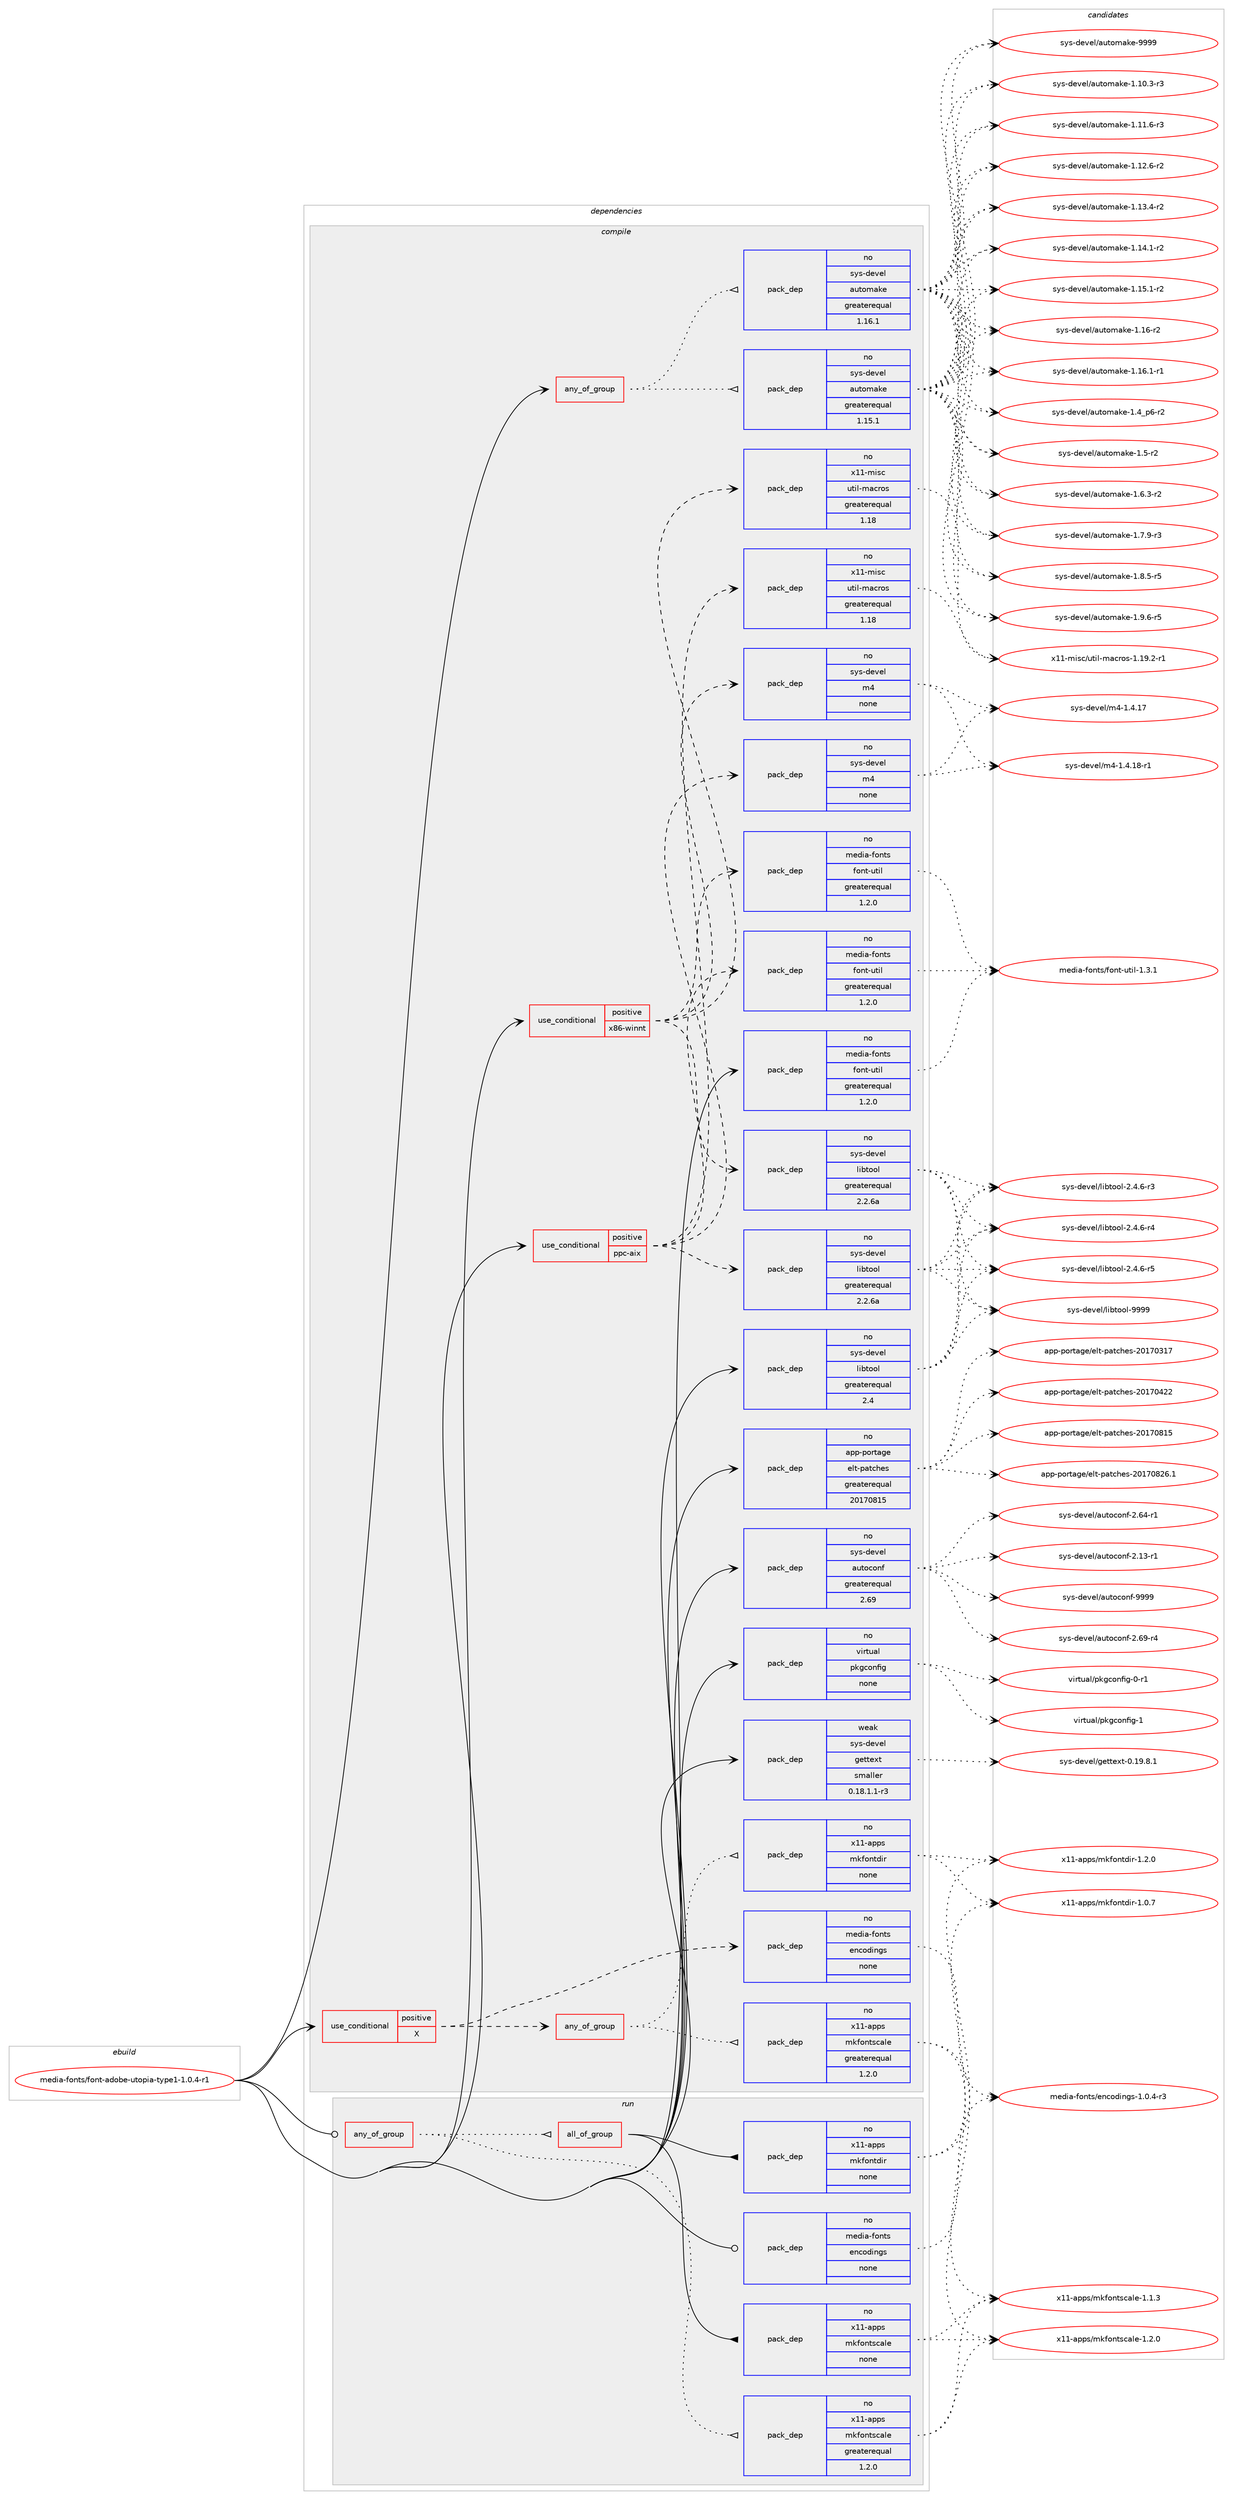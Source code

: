 digraph prolog {

# *************
# Graph options
# *************

newrank=true;
concentrate=true;
compound=true;
graph [rankdir=LR,fontname=Helvetica,fontsize=10,ranksep=1.5];#, ranksep=2.5, nodesep=0.2];
edge  [arrowhead=vee];
node  [fontname=Helvetica,fontsize=10];

# **********
# The ebuild
# **********

subgraph cluster_leftcol {
color=gray;
rank=same;
label=<<i>ebuild</i>>;
id [label="media-fonts/font-adobe-utopia-type1-1.0.4-r1", color=red, width=4, href="../media-fonts/font-adobe-utopia-type1-1.0.4-r1.svg"];
}

# ****************
# The dependencies
# ****************

subgraph cluster_midcol {
color=gray;
label=<<i>dependencies</i>>;
subgraph cluster_compile {
fillcolor="#eeeeee";
style=filled;
label=<<i>compile</i>>;
subgraph any24589 {
dependency1599141 [label=<<TABLE BORDER="0" CELLBORDER="1" CELLSPACING="0" CELLPADDING="4"><TR><TD CELLPADDING="10">any_of_group</TD></TR></TABLE>>, shape=none, color=red];subgraph pack1142308 {
dependency1599142 [label=<<TABLE BORDER="0" CELLBORDER="1" CELLSPACING="0" CELLPADDING="4" WIDTH="220"><TR><TD ROWSPAN="6" CELLPADDING="30">pack_dep</TD></TR><TR><TD WIDTH="110">no</TD></TR><TR><TD>sys-devel</TD></TR><TR><TD>automake</TD></TR><TR><TD>greaterequal</TD></TR><TR><TD>1.16.1</TD></TR></TABLE>>, shape=none, color=blue];
}
dependency1599141:e -> dependency1599142:w [weight=20,style="dotted",arrowhead="oinv"];
subgraph pack1142309 {
dependency1599143 [label=<<TABLE BORDER="0" CELLBORDER="1" CELLSPACING="0" CELLPADDING="4" WIDTH="220"><TR><TD ROWSPAN="6" CELLPADDING="30">pack_dep</TD></TR><TR><TD WIDTH="110">no</TD></TR><TR><TD>sys-devel</TD></TR><TR><TD>automake</TD></TR><TR><TD>greaterequal</TD></TR><TR><TD>1.15.1</TD></TR></TABLE>>, shape=none, color=blue];
}
dependency1599141:e -> dependency1599143:w [weight=20,style="dotted",arrowhead="oinv"];
}
id:e -> dependency1599141:w [weight=20,style="solid",arrowhead="vee"];
subgraph cond431594 {
dependency1599144 [label=<<TABLE BORDER="0" CELLBORDER="1" CELLSPACING="0" CELLPADDING="4"><TR><TD ROWSPAN="3" CELLPADDING="10">use_conditional</TD></TR><TR><TD>positive</TD></TR><TR><TD>X</TD></TR></TABLE>>, shape=none, color=red];
subgraph any24590 {
dependency1599145 [label=<<TABLE BORDER="0" CELLBORDER="1" CELLSPACING="0" CELLPADDING="4"><TR><TD CELLPADDING="10">any_of_group</TD></TR></TABLE>>, shape=none, color=red];subgraph pack1142310 {
dependency1599146 [label=<<TABLE BORDER="0" CELLBORDER="1" CELLSPACING="0" CELLPADDING="4" WIDTH="220"><TR><TD ROWSPAN="6" CELLPADDING="30">pack_dep</TD></TR><TR><TD WIDTH="110">no</TD></TR><TR><TD>x11-apps</TD></TR><TR><TD>mkfontscale</TD></TR><TR><TD>greaterequal</TD></TR><TR><TD>1.2.0</TD></TR></TABLE>>, shape=none, color=blue];
}
dependency1599145:e -> dependency1599146:w [weight=20,style="dotted",arrowhead="oinv"];
subgraph pack1142311 {
dependency1599147 [label=<<TABLE BORDER="0" CELLBORDER="1" CELLSPACING="0" CELLPADDING="4" WIDTH="220"><TR><TD ROWSPAN="6" CELLPADDING="30">pack_dep</TD></TR><TR><TD WIDTH="110">no</TD></TR><TR><TD>x11-apps</TD></TR><TR><TD>mkfontdir</TD></TR><TR><TD>none</TD></TR><TR><TD></TD></TR></TABLE>>, shape=none, color=blue];
}
dependency1599145:e -> dependency1599147:w [weight=20,style="dotted",arrowhead="oinv"];
}
dependency1599144:e -> dependency1599145:w [weight=20,style="dashed",arrowhead="vee"];
subgraph pack1142312 {
dependency1599148 [label=<<TABLE BORDER="0" CELLBORDER="1" CELLSPACING="0" CELLPADDING="4" WIDTH="220"><TR><TD ROWSPAN="6" CELLPADDING="30">pack_dep</TD></TR><TR><TD WIDTH="110">no</TD></TR><TR><TD>media-fonts</TD></TR><TR><TD>encodings</TD></TR><TR><TD>none</TD></TR><TR><TD></TD></TR></TABLE>>, shape=none, color=blue];
}
dependency1599144:e -> dependency1599148:w [weight=20,style="dashed",arrowhead="vee"];
}
id:e -> dependency1599144:w [weight=20,style="solid",arrowhead="vee"];
subgraph cond431595 {
dependency1599149 [label=<<TABLE BORDER="0" CELLBORDER="1" CELLSPACING="0" CELLPADDING="4"><TR><TD ROWSPAN="3" CELLPADDING="10">use_conditional</TD></TR><TR><TD>positive</TD></TR><TR><TD>ppc-aix</TD></TR></TABLE>>, shape=none, color=red];
subgraph pack1142313 {
dependency1599150 [label=<<TABLE BORDER="0" CELLBORDER="1" CELLSPACING="0" CELLPADDING="4" WIDTH="220"><TR><TD ROWSPAN="6" CELLPADDING="30">pack_dep</TD></TR><TR><TD WIDTH="110">no</TD></TR><TR><TD>sys-devel</TD></TR><TR><TD>libtool</TD></TR><TR><TD>greaterequal</TD></TR><TR><TD>2.2.6a</TD></TR></TABLE>>, shape=none, color=blue];
}
dependency1599149:e -> dependency1599150:w [weight=20,style="dashed",arrowhead="vee"];
subgraph pack1142314 {
dependency1599151 [label=<<TABLE BORDER="0" CELLBORDER="1" CELLSPACING="0" CELLPADDING="4" WIDTH="220"><TR><TD ROWSPAN="6" CELLPADDING="30">pack_dep</TD></TR><TR><TD WIDTH="110">no</TD></TR><TR><TD>sys-devel</TD></TR><TR><TD>m4</TD></TR><TR><TD>none</TD></TR><TR><TD></TD></TR></TABLE>>, shape=none, color=blue];
}
dependency1599149:e -> dependency1599151:w [weight=20,style="dashed",arrowhead="vee"];
subgraph pack1142315 {
dependency1599152 [label=<<TABLE BORDER="0" CELLBORDER="1" CELLSPACING="0" CELLPADDING="4" WIDTH="220"><TR><TD ROWSPAN="6" CELLPADDING="30">pack_dep</TD></TR><TR><TD WIDTH="110">no</TD></TR><TR><TD>x11-misc</TD></TR><TR><TD>util-macros</TD></TR><TR><TD>greaterequal</TD></TR><TR><TD>1.18</TD></TR></TABLE>>, shape=none, color=blue];
}
dependency1599149:e -> dependency1599152:w [weight=20,style="dashed",arrowhead="vee"];
subgraph pack1142316 {
dependency1599153 [label=<<TABLE BORDER="0" CELLBORDER="1" CELLSPACING="0" CELLPADDING="4" WIDTH="220"><TR><TD ROWSPAN="6" CELLPADDING="30">pack_dep</TD></TR><TR><TD WIDTH="110">no</TD></TR><TR><TD>media-fonts</TD></TR><TR><TD>font-util</TD></TR><TR><TD>greaterequal</TD></TR><TR><TD>1.2.0</TD></TR></TABLE>>, shape=none, color=blue];
}
dependency1599149:e -> dependency1599153:w [weight=20,style="dashed",arrowhead="vee"];
}
id:e -> dependency1599149:w [weight=20,style="solid",arrowhead="vee"];
subgraph cond431596 {
dependency1599154 [label=<<TABLE BORDER="0" CELLBORDER="1" CELLSPACING="0" CELLPADDING="4"><TR><TD ROWSPAN="3" CELLPADDING="10">use_conditional</TD></TR><TR><TD>positive</TD></TR><TR><TD>x86-winnt</TD></TR></TABLE>>, shape=none, color=red];
subgraph pack1142317 {
dependency1599155 [label=<<TABLE BORDER="0" CELLBORDER="1" CELLSPACING="0" CELLPADDING="4" WIDTH="220"><TR><TD ROWSPAN="6" CELLPADDING="30">pack_dep</TD></TR><TR><TD WIDTH="110">no</TD></TR><TR><TD>sys-devel</TD></TR><TR><TD>libtool</TD></TR><TR><TD>greaterequal</TD></TR><TR><TD>2.2.6a</TD></TR></TABLE>>, shape=none, color=blue];
}
dependency1599154:e -> dependency1599155:w [weight=20,style="dashed",arrowhead="vee"];
subgraph pack1142318 {
dependency1599156 [label=<<TABLE BORDER="0" CELLBORDER="1" CELLSPACING="0" CELLPADDING="4" WIDTH="220"><TR><TD ROWSPAN="6" CELLPADDING="30">pack_dep</TD></TR><TR><TD WIDTH="110">no</TD></TR><TR><TD>sys-devel</TD></TR><TR><TD>m4</TD></TR><TR><TD>none</TD></TR><TR><TD></TD></TR></TABLE>>, shape=none, color=blue];
}
dependency1599154:e -> dependency1599156:w [weight=20,style="dashed",arrowhead="vee"];
subgraph pack1142319 {
dependency1599157 [label=<<TABLE BORDER="0" CELLBORDER="1" CELLSPACING="0" CELLPADDING="4" WIDTH="220"><TR><TD ROWSPAN="6" CELLPADDING="30">pack_dep</TD></TR><TR><TD WIDTH="110">no</TD></TR><TR><TD>x11-misc</TD></TR><TR><TD>util-macros</TD></TR><TR><TD>greaterequal</TD></TR><TR><TD>1.18</TD></TR></TABLE>>, shape=none, color=blue];
}
dependency1599154:e -> dependency1599157:w [weight=20,style="dashed",arrowhead="vee"];
subgraph pack1142320 {
dependency1599158 [label=<<TABLE BORDER="0" CELLBORDER="1" CELLSPACING="0" CELLPADDING="4" WIDTH="220"><TR><TD ROWSPAN="6" CELLPADDING="30">pack_dep</TD></TR><TR><TD WIDTH="110">no</TD></TR><TR><TD>media-fonts</TD></TR><TR><TD>font-util</TD></TR><TR><TD>greaterequal</TD></TR><TR><TD>1.2.0</TD></TR></TABLE>>, shape=none, color=blue];
}
dependency1599154:e -> dependency1599158:w [weight=20,style="dashed",arrowhead="vee"];
}
id:e -> dependency1599154:w [weight=20,style="solid",arrowhead="vee"];
subgraph pack1142321 {
dependency1599159 [label=<<TABLE BORDER="0" CELLBORDER="1" CELLSPACING="0" CELLPADDING="4" WIDTH="220"><TR><TD ROWSPAN="6" CELLPADDING="30">pack_dep</TD></TR><TR><TD WIDTH="110">no</TD></TR><TR><TD>app-portage</TD></TR><TR><TD>elt-patches</TD></TR><TR><TD>greaterequal</TD></TR><TR><TD>20170815</TD></TR></TABLE>>, shape=none, color=blue];
}
id:e -> dependency1599159:w [weight=20,style="solid",arrowhead="vee"];
subgraph pack1142322 {
dependency1599160 [label=<<TABLE BORDER="0" CELLBORDER="1" CELLSPACING="0" CELLPADDING="4" WIDTH="220"><TR><TD ROWSPAN="6" CELLPADDING="30">pack_dep</TD></TR><TR><TD WIDTH="110">no</TD></TR><TR><TD>media-fonts</TD></TR><TR><TD>font-util</TD></TR><TR><TD>greaterequal</TD></TR><TR><TD>1.2.0</TD></TR></TABLE>>, shape=none, color=blue];
}
id:e -> dependency1599160:w [weight=20,style="solid",arrowhead="vee"];
subgraph pack1142323 {
dependency1599161 [label=<<TABLE BORDER="0" CELLBORDER="1" CELLSPACING="0" CELLPADDING="4" WIDTH="220"><TR><TD ROWSPAN="6" CELLPADDING="30">pack_dep</TD></TR><TR><TD WIDTH="110">no</TD></TR><TR><TD>sys-devel</TD></TR><TR><TD>autoconf</TD></TR><TR><TD>greaterequal</TD></TR><TR><TD>2.69</TD></TR></TABLE>>, shape=none, color=blue];
}
id:e -> dependency1599161:w [weight=20,style="solid",arrowhead="vee"];
subgraph pack1142324 {
dependency1599162 [label=<<TABLE BORDER="0" CELLBORDER="1" CELLSPACING="0" CELLPADDING="4" WIDTH="220"><TR><TD ROWSPAN="6" CELLPADDING="30">pack_dep</TD></TR><TR><TD WIDTH="110">no</TD></TR><TR><TD>sys-devel</TD></TR><TR><TD>libtool</TD></TR><TR><TD>greaterequal</TD></TR><TR><TD>2.4</TD></TR></TABLE>>, shape=none, color=blue];
}
id:e -> dependency1599162:w [weight=20,style="solid",arrowhead="vee"];
subgraph pack1142325 {
dependency1599163 [label=<<TABLE BORDER="0" CELLBORDER="1" CELLSPACING="0" CELLPADDING="4" WIDTH="220"><TR><TD ROWSPAN="6" CELLPADDING="30">pack_dep</TD></TR><TR><TD WIDTH="110">no</TD></TR><TR><TD>virtual</TD></TR><TR><TD>pkgconfig</TD></TR><TR><TD>none</TD></TR><TR><TD></TD></TR></TABLE>>, shape=none, color=blue];
}
id:e -> dependency1599163:w [weight=20,style="solid",arrowhead="vee"];
subgraph pack1142326 {
dependency1599164 [label=<<TABLE BORDER="0" CELLBORDER="1" CELLSPACING="0" CELLPADDING="4" WIDTH="220"><TR><TD ROWSPAN="6" CELLPADDING="30">pack_dep</TD></TR><TR><TD WIDTH="110">weak</TD></TR><TR><TD>sys-devel</TD></TR><TR><TD>gettext</TD></TR><TR><TD>smaller</TD></TR><TR><TD>0.18.1.1-r3</TD></TR></TABLE>>, shape=none, color=blue];
}
id:e -> dependency1599164:w [weight=20,style="solid",arrowhead="vee"];
}
subgraph cluster_compileandrun {
fillcolor="#eeeeee";
style=filled;
label=<<i>compile and run</i>>;
}
subgraph cluster_run {
fillcolor="#eeeeee";
style=filled;
label=<<i>run</i>>;
subgraph any24591 {
dependency1599165 [label=<<TABLE BORDER="0" CELLBORDER="1" CELLSPACING="0" CELLPADDING="4"><TR><TD CELLPADDING="10">any_of_group</TD></TR></TABLE>>, shape=none, color=red];subgraph pack1142327 {
dependency1599166 [label=<<TABLE BORDER="0" CELLBORDER="1" CELLSPACING="0" CELLPADDING="4" WIDTH="220"><TR><TD ROWSPAN="6" CELLPADDING="30">pack_dep</TD></TR><TR><TD WIDTH="110">no</TD></TR><TR><TD>x11-apps</TD></TR><TR><TD>mkfontscale</TD></TR><TR><TD>greaterequal</TD></TR><TR><TD>1.2.0</TD></TR></TABLE>>, shape=none, color=blue];
}
dependency1599165:e -> dependency1599166:w [weight=20,style="dotted",arrowhead="oinv"];
subgraph all653 {
dependency1599167 [label=<<TABLE BORDER="0" CELLBORDER="1" CELLSPACING="0" CELLPADDING="4"><TR><TD CELLPADDING="10">all_of_group</TD></TR></TABLE>>, shape=none, color=red];subgraph pack1142328 {
dependency1599168 [label=<<TABLE BORDER="0" CELLBORDER="1" CELLSPACING="0" CELLPADDING="4" WIDTH="220"><TR><TD ROWSPAN="6" CELLPADDING="30">pack_dep</TD></TR><TR><TD WIDTH="110">no</TD></TR><TR><TD>x11-apps</TD></TR><TR><TD>mkfontscale</TD></TR><TR><TD>none</TD></TR><TR><TD></TD></TR></TABLE>>, shape=none, color=blue];
}
dependency1599167:e -> dependency1599168:w [weight=20,style="solid",arrowhead="inv"];
subgraph pack1142329 {
dependency1599169 [label=<<TABLE BORDER="0" CELLBORDER="1" CELLSPACING="0" CELLPADDING="4" WIDTH="220"><TR><TD ROWSPAN="6" CELLPADDING="30">pack_dep</TD></TR><TR><TD WIDTH="110">no</TD></TR><TR><TD>x11-apps</TD></TR><TR><TD>mkfontdir</TD></TR><TR><TD>none</TD></TR><TR><TD></TD></TR></TABLE>>, shape=none, color=blue];
}
dependency1599167:e -> dependency1599169:w [weight=20,style="solid",arrowhead="inv"];
}
dependency1599165:e -> dependency1599167:w [weight=20,style="dotted",arrowhead="oinv"];
}
id:e -> dependency1599165:w [weight=20,style="solid",arrowhead="odot"];
subgraph pack1142330 {
dependency1599170 [label=<<TABLE BORDER="0" CELLBORDER="1" CELLSPACING="0" CELLPADDING="4" WIDTH="220"><TR><TD ROWSPAN="6" CELLPADDING="30">pack_dep</TD></TR><TR><TD WIDTH="110">no</TD></TR><TR><TD>media-fonts</TD></TR><TR><TD>encodings</TD></TR><TR><TD>none</TD></TR><TR><TD></TD></TR></TABLE>>, shape=none, color=blue];
}
id:e -> dependency1599170:w [weight=20,style="solid",arrowhead="odot"];
}
}

# **************
# The candidates
# **************

subgraph cluster_choices {
rank=same;
color=gray;
label=<<i>candidates</i>>;

subgraph choice1142308 {
color=black;
nodesep=1;
choice11512111545100101118101108479711711611110997107101454946494846514511451 [label="sys-devel/automake-1.10.3-r3", color=red, width=4,href="../sys-devel/automake-1.10.3-r3.svg"];
choice11512111545100101118101108479711711611110997107101454946494946544511451 [label="sys-devel/automake-1.11.6-r3", color=red, width=4,href="../sys-devel/automake-1.11.6-r3.svg"];
choice11512111545100101118101108479711711611110997107101454946495046544511450 [label="sys-devel/automake-1.12.6-r2", color=red, width=4,href="../sys-devel/automake-1.12.6-r2.svg"];
choice11512111545100101118101108479711711611110997107101454946495146524511450 [label="sys-devel/automake-1.13.4-r2", color=red, width=4,href="../sys-devel/automake-1.13.4-r2.svg"];
choice11512111545100101118101108479711711611110997107101454946495246494511450 [label="sys-devel/automake-1.14.1-r2", color=red, width=4,href="../sys-devel/automake-1.14.1-r2.svg"];
choice11512111545100101118101108479711711611110997107101454946495346494511450 [label="sys-devel/automake-1.15.1-r2", color=red, width=4,href="../sys-devel/automake-1.15.1-r2.svg"];
choice1151211154510010111810110847971171161111099710710145494649544511450 [label="sys-devel/automake-1.16-r2", color=red, width=4,href="../sys-devel/automake-1.16-r2.svg"];
choice11512111545100101118101108479711711611110997107101454946495446494511449 [label="sys-devel/automake-1.16.1-r1", color=red, width=4,href="../sys-devel/automake-1.16.1-r1.svg"];
choice115121115451001011181011084797117116111109971071014549465295112544511450 [label="sys-devel/automake-1.4_p6-r2", color=red, width=4,href="../sys-devel/automake-1.4_p6-r2.svg"];
choice11512111545100101118101108479711711611110997107101454946534511450 [label="sys-devel/automake-1.5-r2", color=red, width=4,href="../sys-devel/automake-1.5-r2.svg"];
choice115121115451001011181011084797117116111109971071014549465446514511450 [label="sys-devel/automake-1.6.3-r2", color=red, width=4,href="../sys-devel/automake-1.6.3-r2.svg"];
choice115121115451001011181011084797117116111109971071014549465546574511451 [label="sys-devel/automake-1.7.9-r3", color=red, width=4,href="../sys-devel/automake-1.7.9-r3.svg"];
choice115121115451001011181011084797117116111109971071014549465646534511453 [label="sys-devel/automake-1.8.5-r5", color=red, width=4,href="../sys-devel/automake-1.8.5-r5.svg"];
choice115121115451001011181011084797117116111109971071014549465746544511453 [label="sys-devel/automake-1.9.6-r5", color=red, width=4,href="../sys-devel/automake-1.9.6-r5.svg"];
choice115121115451001011181011084797117116111109971071014557575757 [label="sys-devel/automake-9999", color=red, width=4,href="../sys-devel/automake-9999.svg"];
dependency1599142:e -> choice11512111545100101118101108479711711611110997107101454946494846514511451:w [style=dotted,weight="100"];
dependency1599142:e -> choice11512111545100101118101108479711711611110997107101454946494946544511451:w [style=dotted,weight="100"];
dependency1599142:e -> choice11512111545100101118101108479711711611110997107101454946495046544511450:w [style=dotted,weight="100"];
dependency1599142:e -> choice11512111545100101118101108479711711611110997107101454946495146524511450:w [style=dotted,weight="100"];
dependency1599142:e -> choice11512111545100101118101108479711711611110997107101454946495246494511450:w [style=dotted,weight="100"];
dependency1599142:e -> choice11512111545100101118101108479711711611110997107101454946495346494511450:w [style=dotted,weight="100"];
dependency1599142:e -> choice1151211154510010111810110847971171161111099710710145494649544511450:w [style=dotted,weight="100"];
dependency1599142:e -> choice11512111545100101118101108479711711611110997107101454946495446494511449:w [style=dotted,weight="100"];
dependency1599142:e -> choice115121115451001011181011084797117116111109971071014549465295112544511450:w [style=dotted,weight="100"];
dependency1599142:e -> choice11512111545100101118101108479711711611110997107101454946534511450:w [style=dotted,weight="100"];
dependency1599142:e -> choice115121115451001011181011084797117116111109971071014549465446514511450:w [style=dotted,weight="100"];
dependency1599142:e -> choice115121115451001011181011084797117116111109971071014549465546574511451:w [style=dotted,weight="100"];
dependency1599142:e -> choice115121115451001011181011084797117116111109971071014549465646534511453:w [style=dotted,weight="100"];
dependency1599142:e -> choice115121115451001011181011084797117116111109971071014549465746544511453:w [style=dotted,weight="100"];
dependency1599142:e -> choice115121115451001011181011084797117116111109971071014557575757:w [style=dotted,weight="100"];
}
subgraph choice1142309 {
color=black;
nodesep=1;
choice11512111545100101118101108479711711611110997107101454946494846514511451 [label="sys-devel/automake-1.10.3-r3", color=red, width=4,href="../sys-devel/automake-1.10.3-r3.svg"];
choice11512111545100101118101108479711711611110997107101454946494946544511451 [label="sys-devel/automake-1.11.6-r3", color=red, width=4,href="../sys-devel/automake-1.11.6-r3.svg"];
choice11512111545100101118101108479711711611110997107101454946495046544511450 [label="sys-devel/automake-1.12.6-r2", color=red, width=4,href="../sys-devel/automake-1.12.6-r2.svg"];
choice11512111545100101118101108479711711611110997107101454946495146524511450 [label="sys-devel/automake-1.13.4-r2", color=red, width=4,href="../sys-devel/automake-1.13.4-r2.svg"];
choice11512111545100101118101108479711711611110997107101454946495246494511450 [label="sys-devel/automake-1.14.1-r2", color=red, width=4,href="../sys-devel/automake-1.14.1-r2.svg"];
choice11512111545100101118101108479711711611110997107101454946495346494511450 [label="sys-devel/automake-1.15.1-r2", color=red, width=4,href="../sys-devel/automake-1.15.1-r2.svg"];
choice1151211154510010111810110847971171161111099710710145494649544511450 [label="sys-devel/automake-1.16-r2", color=red, width=4,href="../sys-devel/automake-1.16-r2.svg"];
choice11512111545100101118101108479711711611110997107101454946495446494511449 [label="sys-devel/automake-1.16.1-r1", color=red, width=4,href="../sys-devel/automake-1.16.1-r1.svg"];
choice115121115451001011181011084797117116111109971071014549465295112544511450 [label="sys-devel/automake-1.4_p6-r2", color=red, width=4,href="../sys-devel/automake-1.4_p6-r2.svg"];
choice11512111545100101118101108479711711611110997107101454946534511450 [label="sys-devel/automake-1.5-r2", color=red, width=4,href="../sys-devel/automake-1.5-r2.svg"];
choice115121115451001011181011084797117116111109971071014549465446514511450 [label="sys-devel/automake-1.6.3-r2", color=red, width=4,href="../sys-devel/automake-1.6.3-r2.svg"];
choice115121115451001011181011084797117116111109971071014549465546574511451 [label="sys-devel/automake-1.7.9-r3", color=red, width=4,href="../sys-devel/automake-1.7.9-r3.svg"];
choice115121115451001011181011084797117116111109971071014549465646534511453 [label="sys-devel/automake-1.8.5-r5", color=red, width=4,href="../sys-devel/automake-1.8.5-r5.svg"];
choice115121115451001011181011084797117116111109971071014549465746544511453 [label="sys-devel/automake-1.9.6-r5", color=red, width=4,href="../sys-devel/automake-1.9.6-r5.svg"];
choice115121115451001011181011084797117116111109971071014557575757 [label="sys-devel/automake-9999", color=red, width=4,href="../sys-devel/automake-9999.svg"];
dependency1599143:e -> choice11512111545100101118101108479711711611110997107101454946494846514511451:w [style=dotted,weight="100"];
dependency1599143:e -> choice11512111545100101118101108479711711611110997107101454946494946544511451:w [style=dotted,weight="100"];
dependency1599143:e -> choice11512111545100101118101108479711711611110997107101454946495046544511450:w [style=dotted,weight="100"];
dependency1599143:e -> choice11512111545100101118101108479711711611110997107101454946495146524511450:w [style=dotted,weight="100"];
dependency1599143:e -> choice11512111545100101118101108479711711611110997107101454946495246494511450:w [style=dotted,weight="100"];
dependency1599143:e -> choice11512111545100101118101108479711711611110997107101454946495346494511450:w [style=dotted,weight="100"];
dependency1599143:e -> choice1151211154510010111810110847971171161111099710710145494649544511450:w [style=dotted,weight="100"];
dependency1599143:e -> choice11512111545100101118101108479711711611110997107101454946495446494511449:w [style=dotted,weight="100"];
dependency1599143:e -> choice115121115451001011181011084797117116111109971071014549465295112544511450:w [style=dotted,weight="100"];
dependency1599143:e -> choice11512111545100101118101108479711711611110997107101454946534511450:w [style=dotted,weight="100"];
dependency1599143:e -> choice115121115451001011181011084797117116111109971071014549465446514511450:w [style=dotted,weight="100"];
dependency1599143:e -> choice115121115451001011181011084797117116111109971071014549465546574511451:w [style=dotted,weight="100"];
dependency1599143:e -> choice115121115451001011181011084797117116111109971071014549465646534511453:w [style=dotted,weight="100"];
dependency1599143:e -> choice115121115451001011181011084797117116111109971071014549465746544511453:w [style=dotted,weight="100"];
dependency1599143:e -> choice115121115451001011181011084797117116111109971071014557575757:w [style=dotted,weight="100"];
}
subgraph choice1142310 {
color=black;
nodesep=1;
choice12049494597112112115471091071021111101161159997108101454946494651 [label="x11-apps/mkfontscale-1.1.3", color=red, width=4,href="../x11-apps/mkfontscale-1.1.3.svg"];
choice12049494597112112115471091071021111101161159997108101454946504648 [label="x11-apps/mkfontscale-1.2.0", color=red, width=4,href="../x11-apps/mkfontscale-1.2.0.svg"];
dependency1599146:e -> choice12049494597112112115471091071021111101161159997108101454946494651:w [style=dotted,weight="100"];
dependency1599146:e -> choice12049494597112112115471091071021111101161159997108101454946504648:w [style=dotted,weight="100"];
}
subgraph choice1142311 {
color=black;
nodesep=1;
choice1204949459711211211547109107102111110116100105114454946484655 [label="x11-apps/mkfontdir-1.0.7", color=red, width=4,href="../x11-apps/mkfontdir-1.0.7.svg"];
choice1204949459711211211547109107102111110116100105114454946504648 [label="x11-apps/mkfontdir-1.2.0", color=red, width=4,href="../x11-apps/mkfontdir-1.2.0.svg"];
dependency1599147:e -> choice1204949459711211211547109107102111110116100105114454946484655:w [style=dotted,weight="100"];
dependency1599147:e -> choice1204949459711211211547109107102111110116100105114454946504648:w [style=dotted,weight="100"];
}
subgraph choice1142312 {
color=black;
nodesep=1;
choice109101100105974510211111011611547101110991111001051101031154549464846524511451 [label="media-fonts/encodings-1.0.4-r3", color=red, width=4,href="../media-fonts/encodings-1.0.4-r3.svg"];
dependency1599148:e -> choice109101100105974510211111011611547101110991111001051101031154549464846524511451:w [style=dotted,weight="100"];
}
subgraph choice1142313 {
color=black;
nodesep=1;
choice1151211154510010111810110847108105981161111111084550465246544511451 [label="sys-devel/libtool-2.4.6-r3", color=red, width=4,href="../sys-devel/libtool-2.4.6-r3.svg"];
choice1151211154510010111810110847108105981161111111084550465246544511452 [label="sys-devel/libtool-2.4.6-r4", color=red, width=4,href="../sys-devel/libtool-2.4.6-r4.svg"];
choice1151211154510010111810110847108105981161111111084550465246544511453 [label="sys-devel/libtool-2.4.6-r5", color=red, width=4,href="../sys-devel/libtool-2.4.6-r5.svg"];
choice1151211154510010111810110847108105981161111111084557575757 [label="sys-devel/libtool-9999", color=red, width=4,href="../sys-devel/libtool-9999.svg"];
dependency1599150:e -> choice1151211154510010111810110847108105981161111111084550465246544511451:w [style=dotted,weight="100"];
dependency1599150:e -> choice1151211154510010111810110847108105981161111111084550465246544511452:w [style=dotted,weight="100"];
dependency1599150:e -> choice1151211154510010111810110847108105981161111111084550465246544511453:w [style=dotted,weight="100"];
dependency1599150:e -> choice1151211154510010111810110847108105981161111111084557575757:w [style=dotted,weight="100"];
}
subgraph choice1142314 {
color=black;
nodesep=1;
choice11512111545100101118101108471095245494652464955 [label="sys-devel/m4-1.4.17", color=red, width=4,href="../sys-devel/m4-1.4.17.svg"];
choice115121115451001011181011084710952454946524649564511449 [label="sys-devel/m4-1.4.18-r1", color=red, width=4,href="../sys-devel/m4-1.4.18-r1.svg"];
dependency1599151:e -> choice11512111545100101118101108471095245494652464955:w [style=dotted,weight="100"];
dependency1599151:e -> choice115121115451001011181011084710952454946524649564511449:w [style=dotted,weight="100"];
}
subgraph choice1142315 {
color=black;
nodesep=1;
choice1204949451091051159947117116105108451099799114111115454946495746504511449 [label="x11-misc/util-macros-1.19.2-r1", color=red, width=4,href="../x11-misc/util-macros-1.19.2-r1.svg"];
dependency1599152:e -> choice1204949451091051159947117116105108451099799114111115454946495746504511449:w [style=dotted,weight="100"];
}
subgraph choice1142316 {
color=black;
nodesep=1;
choice10910110010597451021111101161154710211111011645117116105108454946514649 [label="media-fonts/font-util-1.3.1", color=red, width=4,href="../media-fonts/font-util-1.3.1.svg"];
dependency1599153:e -> choice10910110010597451021111101161154710211111011645117116105108454946514649:w [style=dotted,weight="100"];
}
subgraph choice1142317 {
color=black;
nodesep=1;
choice1151211154510010111810110847108105981161111111084550465246544511451 [label="sys-devel/libtool-2.4.6-r3", color=red, width=4,href="../sys-devel/libtool-2.4.6-r3.svg"];
choice1151211154510010111810110847108105981161111111084550465246544511452 [label="sys-devel/libtool-2.4.6-r4", color=red, width=4,href="../sys-devel/libtool-2.4.6-r4.svg"];
choice1151211154510010111810110847108105981161111111084550465246544511453 [label="sys-devel/libtool-2.4.6-r5", color=red, width=4,href="../sys-devel/libtool-2.4.6-r5.svg"];
choice1151211154510010111810110847108105981161111111084557575757 [label="sys-devel/libtool-9999", color=red, width=4,href="../sys-devel/libtool-9999.svg"];
dependency1599155:e -> choice1151211154510010111810110847108105981161111111084550465246544511451:w [style=dotted,weight="100"];
dependency1599155:e -> choice1151211154510010111810110847108105981161111111084550465246544511452:w [style=dotted,weight="100"];
dependency1599155:e -> choice1151211154510010111810110847108105981161111111084550465246544511453:w [style=dotted,weight="100"];
dependency1599155:e -> choice1151211154510010111810110847108105981161111111084557575757:w [style=dotted,weight="100"];
}
subgraph choice1142318 {
color=black;
nodesep=1;
choice11512111545100101118101108471095245494652464955 [label="sys-devel/m4-1.4.17", color=red, width=4,href="../sys-devel/m4-1.4.17.svg"];
choice115121115451001011181011084710952454946524649564511449 [label="sys-devel/m4-1.4.18-r1", color=red, width=4,href="../sys-devel/m4-1.4.18-r1.svg"];
dependency1599156:e -> choice11512111545100101118101108471095245494652464955:w [style=dotted,weight="100"];
dependency1599156:e -> choice115121115451001011181011084710952454946524649564511449:w [style=dotted,weight="100"];
}
subgraph choice1142319 {
color=black;
nodesep=1;
choice1204949451091051159947117116105108451099799114111115454946495746504511449 [label="x11-misc/util-macros-1.19.2-r1", color=red, width=4,href="../x11-misc/util-macros-1.19.2-r1.svg"];
dependency1599157:e -> choice1204949451091051159947117116105108451099799114111115454946495746504511449:w [style=dotted,weight="100"];
}
subgraph choice1142320 {
color=black;
nodesep=1;
choice10910110010597451021111101161154710211111011645117116105108454946514649 [label="media-fonts/font-util-1.3.1", color=red, width=4,href="../media-fonts/font-util-1.3.1.svg"];
dependency1599158:e -> choice10910110010597451021111101161154710211111011645117116105108454946514649:w [style=dotted,weight="100"];
}
subgraph choice1142321 {
color=black;
nodesep=1;
choice97112112451121111141169710310147101108116451129711699104101115455048495548514955 [label="app-portage/elt-patches-20170317", color=red, width=4,href="../app-portage/elt-patches-20170317.svg"];
choice97112112451121111141169710310147101108116451129711699104101115455048495548525050 [label="app-portage/elt-patches-20170422", color=red, width=4,href="../app-portage/elt-patches-20170422.svg"];
choice97112112451121111141169710310147101108116451129711699104101115455048495548564953 [label="app-portage/elt-patches-20170815", color=red, width=4,href="../app-portage/elt-patches-20170815.svg"];
choice971121124511211111411697103101471011081164511297116991041011154550484955485650544649 [label="app-portage/elt-patches-20170826.1", color=red, width=4,href="../app-portage/elt-patches-20170826.1.svg"];
dependency1599159:e -> choice97112112451121111141169710310147101108116451129711699104101115455048495548514955:w [style=dotted,weight="100"];
dependency1599159:e -> choice97112112451121111141169710310147101108116451129711699104101115455048495548525050:w [style=dotted,weight="100"];
dependency1599159:e -> choice97112112451121111141169710310147101108116451129711699104101115455048495548564953:w [style=dotted,weight="100"];
dependency1599159:e -> choice971121124511211111411697103101471011081164511297116991041011154550484955485650544649:w [style=dotted,weight="100"];
}
subgraph choice1142322 {
color=black;
nodesep=1;
choice10910110010597451021111101161154710211111011645117116105108454946514649 [label="media-fonts/font-util-1.3.1", color=red, width=4,href="../media-fonts/font-util-1.3.1.svg"];
dependency1599160:e -> choice10910110010597451021111101161154710211111011645117116105108454946514649:w [style=dotted,weight="100"];
}
subgraph choice1142323 {
color=black;
nodesep=1;
choice1151211154510010111810110847971171161119911111010245504649514511449 [label="sys-devel/autoconf-2.13-r1", color=red, width=4,href="../sys-devel/autoconf-2.13-r1.svg"];
choice1151211154510010111810110847971171161119911111010245504654524511449 [label="sys-devel/autoconf-2.64-r1", color=red, width=4,href="../sys-devel/autoconf-2.64-r1.svg"];
choice1151211154510010111810110847971171161119911111010245504654574511452 [label="sys-devel/autoconf-2.69-r4", color=red, width=4,href="../sys-devel/autoconf-2.69-r4.svg"];
choice115121115451001011181011084797117116111991111101024557575757 [label="sys-devel/autoconf-9999", color=red, width=4,href="../sys-devel/autoconf-9999.svg"];
dependency1599161:e -> choice1151211154510010111810110847971171161119911111010245504649514511449:w [style=dotted,weight="100"];
dependency1599161:e -> choice1151211154510010111810110847971171161119911111010245504654524511449:w [style=dotted,weight="100"];
dependency1599161:e -> choice1151211154510010111810110847971171161119911111010245504654574511452:w [style=dotted,weight="100"];
dependency1599161:e -> choice115121115451001011181011084797117116111991111101024557575757:w [style=dotted,weight="100"];
}
subgraph choice1142324 {
color=black;
nodesep=1;
choice1151211154510010111810110847108105981161111111084550465246544511451 [label="sys-devel/libtool-2.4.6-r3", color=red, width=4,href="../sys-devel/libtool-2.4.6-r3.svg"];
choice1151211154510010111810110847108105981161111111084550465246544511452 [label="sys-devel/libtool-2.4.6-r4", color=red, width=4,href="../sys-devel/libtool-2.4.6-r4.svg"];
choice1151211154510010111810110847108105981161111111084550465246544511453 [label="sys-devel/libtool-2.4.6-r5", color=red, width=4,href="../sys-devel/libtool-2.4.6-r5.svg"];
choice1151211154510010111810110847108105981161111111084557575757 [label="sys-devel/libtool-9999", color=red, width=4,href="../sys-devel/libtool-9999.svg"];
dependency1599162:e -> choice1151211154510010111810110847108105981161111111084550465246544511451:w [style=dotted,weight="100"];
dependency1599162:e -> choice1151211154510010111810110847108105981161111111084550465246544511452:w [style=dotted,weight="100"];
dependency1599162:e -> choice1151211154510010111810110847108105981161111111084550465246544511453:w [style=dotted,weight="100"];
dependency1599162:e -> choice1151211154510010111810110847108105981161111111084557575757:w [style=dotted,weight="100"];
}
subgraph choice1142325 {
color=black;
nodesep=1;
choice11810511411611797108471121071039911111010210510345484511449 [label="virtual/pkgconfig-0-r1", color=red, width=4,href="../virtual/pkgconfig-0-r1.svg"];
choice1181051141161179710847112107103991111101021051034549 [label="virtual/pkgconfig-1", color=red, width=4,href="../virtual/pkgconfig-1.svg"];
dependency1599163:e -> choice11810511411611797108471121071039911111010210510345484511449:w [style=dotted,weight="100"];
dependency1599163:e -> choice1181051141161179710847112107103991111101021051034549:w [style=dotted,weight="100"];
}
subgraph choice1142326 {
color=black;
nodesep=1;
choice1151211154510010111810110847103101116116101120116454846495746564649 [label="sys-devel/gettext-0.19.8.1", color=red, width=4,href="../sys-devel/gettext-0.19.8.1.svg"];
dependency1599164:e -> choice1151211154510010111810110847103101116116101120116454846495746564649:w [style=dotted,weight="100"];
}
subgraph choice1142327 {
color=black;
nodesep=1;
choice12049494597112112115471091071021111101161159997108101454946494651 [label="x11-apps/mkfontscale-1.1.3", color=red, width=4,href="../x11-apps/mkfontscale-1.1.3.svg"];
choice12049494597112112115471091071021111101161159997108101454946504648 [label="x11-apps/mkfontscale-1.2.0", color=red, width=4,href="../x11-apps/mkfontscale-1.2.0.svg"];
dependency1599166:e -> choice12049494597112112115471091071021111101161159997108101454946494651:w [style=dotted,weight="100"];
dependency1599166:e -> choice12049494597112112115471091071021111101161159997108101454946504648:w [style=dotted,weight="100"];
}
subgraph choice1142328 {
color=black;
nodesep=1;
choice12049494597112112115471091071021111101161159997108101454946494651 [label="x11-apps/mkfontscale-1.1.3", color=red, width=4,href="../x11-apps/mkfontscale-1.1.3.svg"];
choice12049494597112112115471091071021111101161159997108101454946504648 [label="x11-apps/mkfontscale-1.2.0", color=red, width=4,href="../x11-apps/mkfontscale-1.2.0.svg"];
dependency1599168:e -> choice12049494597112112115471091071021111101161159997108101454946494651:w [style=dotted,weight="100"];
dependency1599168:e -> choice12049494597112112115471091071021111101161159997108101454946504648:w [style=dotted,weight="100"];
}
subgraph choice1142329 {
color=black;
nodesep=1;
choice1204949459711211211547109107102111110116100105114454946484655 [label="x11-apps/mkfontdir-1.0.7", color=red, width=4,href="../x11-apps/mkfontdir-1.0.7.svg"];
choice1204949459711211211547109107102111110116100105114454946504648 [label="x11-apps/mkfontdir-1.2.0", color=red, width=4,href="../x11-apps/mkfontdir-1.2.0.svg"];
dependency1599169:e -> choice1204949459711211211547109107102111110116100105114454946484655:w [style=dotted,weight="100"];
dependency1599169:e -> choice1204949459711211211547109107102111110116100105114454946504648:w [style=dotted,weight="100"];
}
subgraph choice1142330 {
color=black;
nodesep=1;
choice109101100105974510211111011611547101110991111001051101031154549464846524511451 [label="media-fonts/encodings-1.0.4-r3", color=red, width=4,href="../media-fonts/encodings-1.0.4-r3.svg"];
dependency1599170:e -> choice109101100105974510211111011611547101110991111001051101031154549464846524511451:w [style=dotted,weight="100"];
}
}

}
